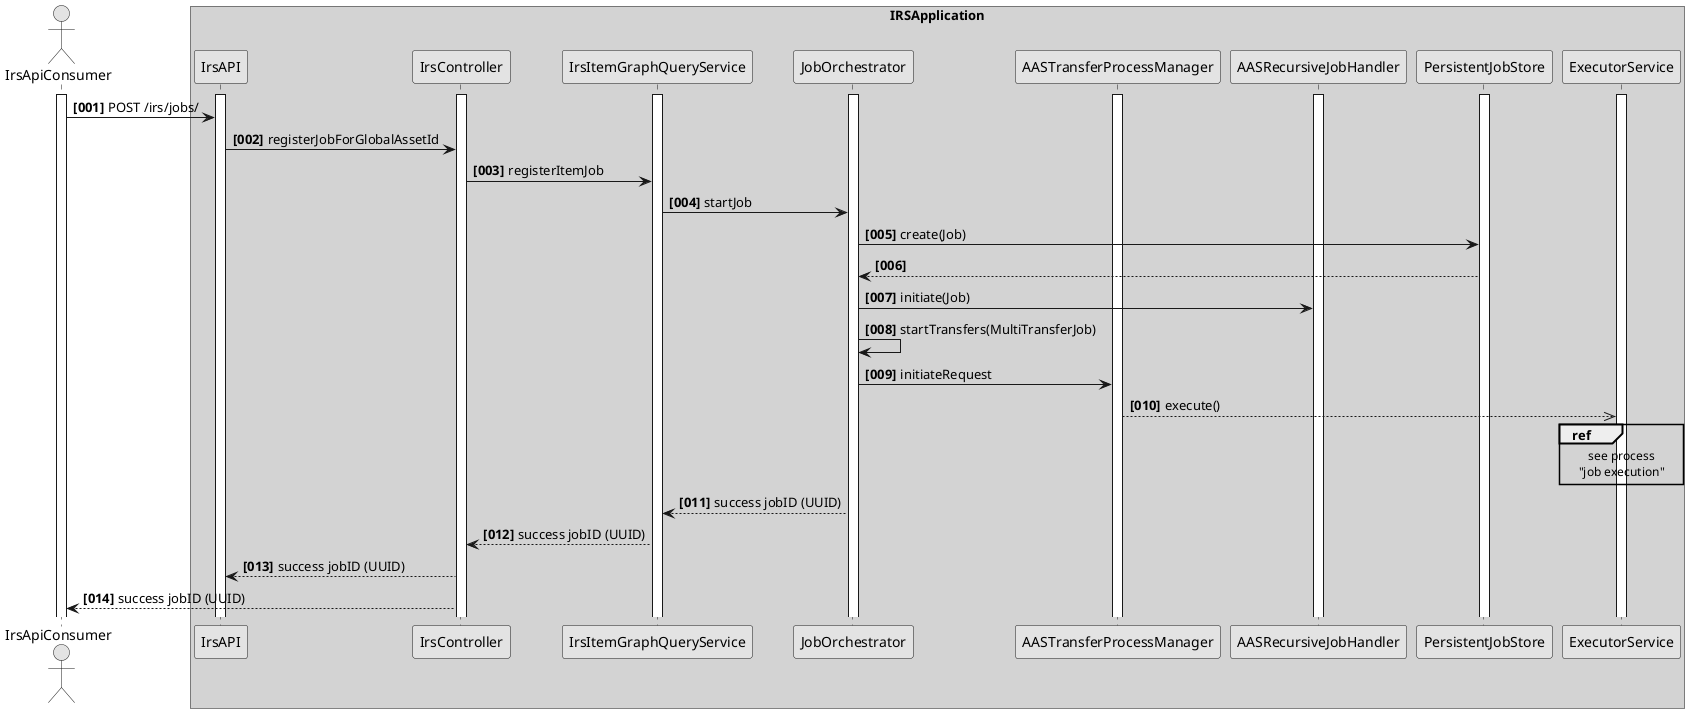 @startuml
skinparam monochrome true
skinparam shadowing false
autonumber "<b>[000]"

actor IrsApiConsumer
activate IrsApiConsumer


box "IRSApplication" #LightGrey
participant IrsAPI
activate IrsAPI
participant IrsController
activate IrsController
participant IrsItemGraphQueryService
activate IrsItemGraphQueryService
participant JobOrchestrator
activate JobOrchestrator
participant AASTransferProcessManager
activate AASTransferProcessManager
activate AASRecursiveJobHandler
participant PersistentJobStore
activate PersistentJobStore
participant ExecutorService
activate ExecutorService

IrsApiConsumer -> IrsAPI : POST /irs/jobs/
IrsAPI -> IrsController :  registerJobForGlobalAssetId
IrsController -> IrsItemGraphQueryService :  registerItemJob
IrsItemGraphQueryService -> JobOrchestrator: startJob
JobOrchestrator -> PersistentJobStore: create(Job)
JobOrchestrator <-- PersistentJobStore:

JobOrchestrator -> AASRecursiveJobHandler: initiate(Job)
JobOrchestrator -> JobOrchestrator: startTransfers(MultiTransferJob)
JobOrchestrator -> AASTransferProcessManager : initiateRequest
AASTransferProcessManager -->> ExecutorService : execute()
ref over ExecutorService
see process
"job execution"
end ref

IrsItemGraphQueryService <-- JobOrchestrator : success jobID (UUID)
IrsController <-- IrsItemGraphQueryService : success jobID (UUID)
IrsAPI <-- IrsController : success jobID (UUID)
IrsApiConsumer <-- IrsController : success jobID (UUID)


@enduml